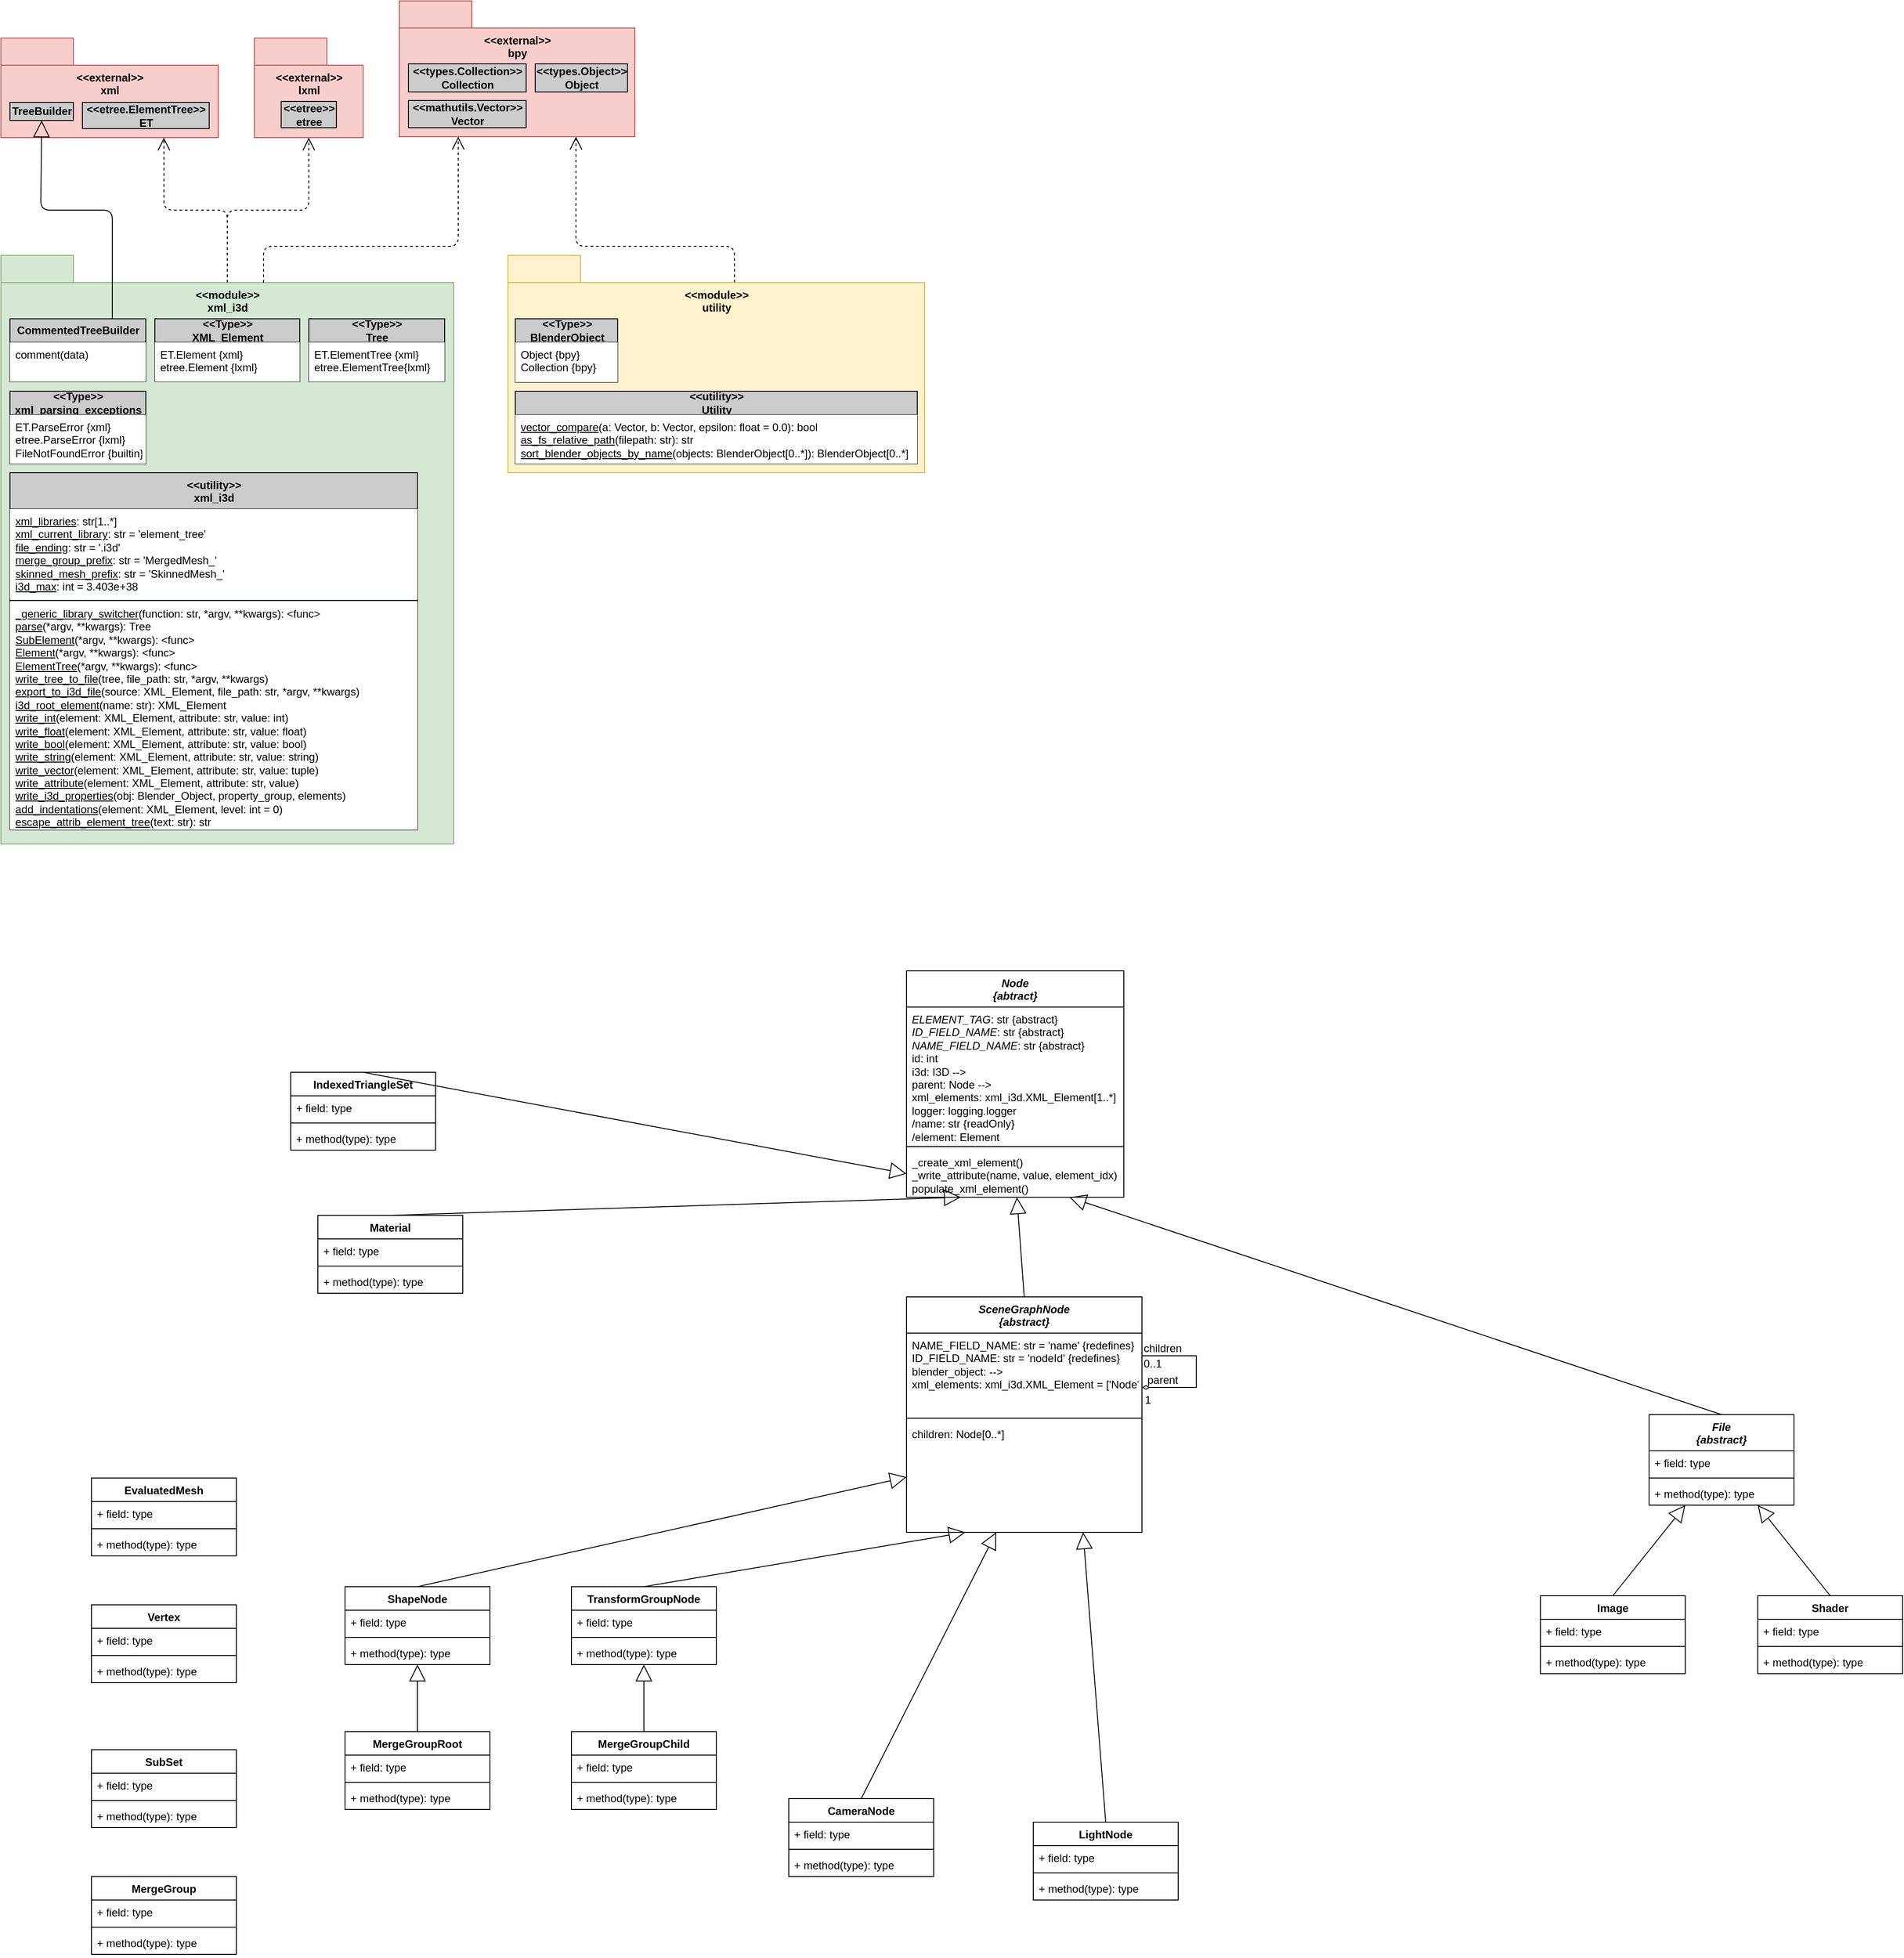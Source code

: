 <mxfile version="14.4.3" type="device"><diagram name="Page-1" id="b5b7bab2-c9e2-2cf4-8b2a-24fd1a2a6d21"><mxGraphModel dx="1278" dy="3286" grid="1" gridSize="10" guides="1" tooltips="1" connect="1" arrows="1" fold="1" page="1" pageScale="1" pageWidth="827" pageHeight="1169" background="#ffffff" math="0" shadow="0"><root><mxCell id="0"/><mxCell id="1" parent="0"/><mxCell id="AZtdK1qR7PsXoUakEuhp-1" value="Node&#10;{abtract}" style="swimlane;fontStyle=3;align=center;verticalAlign=top;childLayout=stackLayout;horizontal=1;startSize=40;horizontalStack=0;resizeParent=1;resizeParentMax=0;resizeLast=0;collapsible=1;marginBottom=0;" parent="1" vertex="1"><mxGeometry x="1040" y="-200" width="240" height="250" as="geometry"/></mxCell><mxCell id="AZtdK1qR7PsXoUakEuhp-2" value="&lt;i&gt;ELEMENT_TAG&lt;/i&gt;: str {abstract}&amp;nbsp;&lt;br&gt;&lt;i&gt;ID_FIELD_NAME&lt;/i&gt;: str {abstract}&lt;br&gt;&lt;i&gt;NAME_FIELD_NAME&lt;/i&gt;: str {abstract}&lt;br&gt;id: int&lt;br&gt;i3d: I3D --&amp;gt;&lt;br&gt;parent: Node --&amp;gt;&lt;br&gt;xml_elements: xml_i3d.XML_Element[1..*]&lt;br&gt;logger: logging.logger&lt;br&gt;/name: str {readOnly}&lt;br&gt;/element: Element" style="text;strokeColor=none;fillColor=none;align=left;verticalAlign=top;spacingLeft=4;spacingRight=4;overflow=hidden;rotatable=0;points=[[0,0.5],[1,0.5]];portConstraint=eastwest;fontStyle=0;html=1;" parent="AZtdK1qR7PsXoUakEuhp-1" vertex="1"><mxGeometry y="40" width="240" height="150" as="geometry"/></mxCell><mxCell id="AZtdK1qR7PsXoUakEuhp-3" value="" style="line;strokeWidth=1;fillColor=none;align=left;verticalAlign=middle;spacingTop=-1;spacingLeft=3;spacingRight=3;rotatable=0;labelPosition=right;points=[];portConstraint=eastwest;" parent="AZtdK1qR7PsXoUakEuhp-1" vertex="1"><mxGeometry y="190" width="240" height="8" as="geometry"/></mxCell><mxCell id="AZtdK1qR7PsXoUakEuhp-4" value="_create_xml_element()&lt;br&gt;_write_attribute(name, value, element_idx)&lt;br&gt;populate_xml_element()" style="text;strokeColor=none;fillColor=none;align=left;verticalAlign=top;spacingLeft=4;spacingRight=4;overflow=hidden;rotatable=0;points=[[0,0.5],[1,0.5]];portConstraint=eastwest;fontStyle=0;html=1;" parent="AZtdK1qR7PsXoUakEuhp-1" vertex="1"><mxGeometry y="198" width="240" height="52" as="geometry"/></mxCell><mxCell id="AZtdK1qR7PsXoUakEuhp-5" value="SceneGraphNode&#10;{abstract}" style="swimlane;fontStyle=3;align=center;verticalAlign=top;childLayout=stackLayout;horizontal=1;startSize=40;horizontalStack=0;resizeParent=1;resizeParentMax=0;resizeLast=0;collapsible=1;marginBottom=0;" parent="1" vertex="1"><mxGeometry x="1040" y="160" width="260" height="260" as="geometry"/></mxCell><mxCell id="AZtdK1qR7PsXoUakEuhp-6" value="NAME_FIELD_NAME: str = 'name' {redefines}&lt;br&gt;ID_FIELD_NAME: str = 'nodeId' {redefines}&lt;br&gt;blender_object: --&amp;gt;&lt;br&gt;xml_elements: xml_i3d.XML_Element = ['Node' = none]" style="text;strokeColor=none;fillColor=none;align=left;verticalAlign=top;spacingLeft=4;spacingRight=4;overflow=hidden;rotatable=0;points=[[0,0.5],[1,0.5]];portConstraint=eastwest;html=1;" parent="AZtdK1qR7PsXoUakEuhp-5" vertex="1"><mxGeometry y="40" width="260" height="90" as="geometry"/></mxCell><mxCell id="AZtdK1qR7PsXoUakEuhp-7" value="" style="line;strokeWidth=1;fillColor=none;align=left;verticalAlign=middle;spacingTop=-1;spacingLeft=3;spacingRight=3;rotatable=0;labelPosition=right;points=[];portConstraint=eastwest;" parent="AZtdK1qR7PsXoUakEuhp-5" vertex="1"><mxGeometry y="130" width="260" height="8" as="geometry"/></mxCell><mxCell id="AZtdK1qR7PsXoUakEuhp-8" value="children: Node[0..*]" style="text;strokeColor=none;fillColor=none;align=left;verticalAlign=top;spacingLeft=4;spacingRight=4;overflow=hidden;rotatable=0;points=[[0,0.5],[1,0.5]];portConstraint=eastwest;" parent="AZtdK1qR7PsXoUakEuhp-5" vertex="1"><mxGeometry y="138" width="260" height="122" as="geometry"/></mxCell><mxCell id="IZFEY0VcawkdVbA5wCVp-77" value="" style="endArrow=diamondThin;html=1;rounded=0;align=center;verticalAlign=top;endFill=0;labelBackgroundColor=none;exitX=1;exitY=0.25;exitDx=0;exitDy=0;entryX=1;entryY=0.667;entryDx=0;entryDy=0;entryPerimeter=0;" parent="AZtdK1qR7PsXoUakEuhp-5" source="AZtdK1qR7PsXoUakEuhp-5" target="AZtdK1qR7PsXoUakEuhp-6" edge="1"><mxGeometry relative="1" as="geometry"><mxPoint x="320" y="110" as="sourcePoint"/><mxPoint x="290" y="120" as="targetPoint"/><Array as="points"><mxPoint x="320" y="65"/><mxPoint x="320" y="100"/></Array></mxGeometry></mxCell><mxCell id="IZFEY0VcawkdVbA5wCVp-78" value="children" style="resizable=0;html=1;align=left;verticalAlign=bottom;labelBackgroundColor=none;" parent="IZFEY0VcawkdVbA5wCVp-77" connectable="0" vertex="1"><mxGeometry x="-1" relative="1" as="geometry"/></mxCell><mxCell id="IZFEY0VcawkdVbA5wCVp-79" value="0..1" style="resizable=0;html=1;align=left;verticalAlign=top;labelBackgroundColor=none;" parent="IZFEY0VcawkdVbA5wCVp-77" connectable="0" vertex="1"><mxGeometry x="-1" relative="1" as="geometry"><mxPoint y="-5" as="offset"/></mxGeometry></mxCell><mxCell id="IZFEY0VcawkdVbA5wCVp-80" value="parent" style="resizable=0;html=1;align=right;verticalAlign=bottom;labelBackgroundColor=none;" parent="IZFEY0VcawkdVbA5wCVp-77" connectable="0" vertex="1"><mxGeometry x="1" relative="1" as="geometry"><mxPoint x="40.24" as="offset"/></mxGeometry></mxCell><mxCell id="IZFEY0VcawkdVbA5wCVp-81" value="1" style="resizable=0;html=1;align=right;verticalAlign=top;labelBackgroundColor=none;" parent="IZFEY0VcawkdVbA5wCVp-77" connectable="0" vertex="1"><mxGeometry x="1" relative="1" as="geometry"><mxPoint x="10.24" as="offset"/></mxGeometry></mxCell><mxCell id="AZtdK1qR7PsXoUakEuhp-13" value="TransformGroupNode" style="swimlane;fontStyle=1;align=center;verticalAlign=top;childLayout=stackLayout;horizontal=1;startSize=26;horizontalStack=0;resizeParent=1;resizeParentMax=0;resizeLast=0;collapsible=1;marginBottom=0;" parent="1" vertex="1"><mxGeometry x="670" y="480" width="160" height="86" as="geometry"/></mxCell><mxCell id="AZtdK1qR7PsXoUakEuhp-14" value="+ field: type" style="text;strokeColor=none;fillColor=none;align=left;verticalAlign=top;spacingLeft=4;spacingRight=4;overflow=hidden;rotatable=0;points=[[0,0.5],[1,0.5]];portConstraint=eastwest;" parent="AZtdK1qR7PsXoUakEuhp-13" vertex="1"><mxGeometry y="26" width="160" height="26" as="geometry"/></mxCell><mxCell id="AZtdK1qR7PsXoUakEuhp-15" value="" style="line;strokeWidth=1;fillColor=none;align=left;verticalAlign=middle;spacingTop=-1;spacingLeft=3;spacingRight=3;rotatable=0;labelPosition=right;points=[];portConstraint=eastwest;" parent="AZtdK1qR7PsXoUakEuhp-13" vertex="1"><mxGeometry y="52" width="160" height="8" as="geometry"/></mxCell><mxCell id="AZtdK1qR7PsXoUakEuhp-16" value="+ method(type): type" style="text;strokeColor=none;fillColor=none;align=left;verticalAlign=top;spacingLeft=4;spacingRight=4;overflow=hidden;rotatable=0;points=[[0,0.5],[1,0.5]];portConstraint=eastwest;" parent="AZtdK1qR7PsXoUakEuhp-13" vertex="1"><mxGeometry y="60" width="160" height="26" as="geometry"/></mxCell><mxCell id="AZtdK1qR7PsXoUakEuhp-17" value="LightNode" style="swimlane;fontStyle=1;align=center;verticalAlign=top;childLayout=stackLayout;horizontal=1;startSize=26;horizontalStack=0;resizeParent=1;resizeParentMax=0;resizeLast=0;collapsible=1;marginBottom=0;" parent="1" vertex="1"><mxGeometry x="1180" y="740" width="160" height="86" as="geometry"/></mxCell><mxCell id="AZtdK1qR7PsXoUakEuhp-18" value="+ field: type" style="text;strokeColor=none;fillColor=none;align=left;verticalAlign=top;spacingLeft=4;spacingRight=4;overflow=hidden;rotatable=0;points=[[0,0.5],[1,0.5]];portConstraint=eastwest;" parent="AZtdK1qR7PsXoUakEuhp-17" vertex="1"><mxGeometry y="26" width="160" height="26" as="geometry"/></mxCell><mxCell id="AZtdK1qR7PsXoUakEuhp-19" value="" style="line;strokeWidth=1;fillColor=none;align=left;verticalAlign=middle;spacingTop=-1;spacingLeft=3;spacingRight=3;rotatable=0;labelPosition=right;points=[];portConstraint=eastwest;" parent="AZtdK1qR7PsXoUakEuhp-17" vertex="1"><mxGeometry y="52" width="160" height="8" as="geometry"/></mxCell><mxCell id="AZtdK1qR7PsXoUakEuhp-20" value="+ method(type): type" style="text;strokeColor=none;fillColor=none;align=left;verticalAlign=top;spacingLeft=4;spacingRight=4;overflow=hidden;rotatable=0;points=[[0,0.5],[1,0.5]];portConstraint=eastwest;" parent="AZtdK1qR7PsXoUakEuhp-17" vertex="1"><mxGeometry y="60" width="160" height="26" as="geometry"/></mxCell><mxCell id="AZtdK1qR7PsXoUakEuhp-21" value="CameraNode" style="swimlane;fontStyle=1;align=center;verticalAlign=top;childLayout=stackLayout;horizontal=1;startSize=26;horizontalStack=0;resizeParent=1;resizeParentMax=0;resizeLast=0;collapsible=1;marginBottom=0;" parent="1" vertex="1"><mxGeometry x="910" y="714" width="160" height="86" as="geometry"/></mxCell><mxCell id="AZtdK1qR7PsXoUakEuhp-22" value="+ field: type" style="text;strokeColor=none;fillColor=none;align=left;verticalAlign=top;spacingLeft=4;spacingRight=4;overflow=hidden;rotatable=0;points=[[0,0.5],[1,0.5]];portConstraint=eastwest;" parent="AZtdK1qR7PsXoUakEuhp-21" vertex="1"><mxGeometry y="26" width="160" height="26" as="geometry"/></mxCell><mxCell id="AZtdK1qR7PsXoUakEuhp-23" value="" style="line;strokeWidth=1;fillColor=none;align=left;verticalAlign=middle;spacingTop=-1;spacingLeft=3;spacingRight=3;rotatable=0;labelPosition=right;points=[];portConstraint=eastwest;" parent="AZtdK1qR7PsXoUakEuhp-21" vertex="1"><mxGeometry y="52" width="160" height="8" as="geometry"/></mxCell><mxCell id="AZtdK1qR7PsXoUakEuhp-24" value="+ method(type): type" style="text;strokeColor=none;fillColor=none;align=left;verticalAlign=top;spacingLeft=4;spacingRight=4;overflow=hidden;rotatable=0;points=[[0,0.5],[1,0.5]];portConstraint=eastwest;" parent="AZtdK1qR7PsXoUakEuhp-21" vertex="1"><mxGeometry y="60" width="160" height="26" as="geometry"/></mxCell><mxCell id="IZFEY0VcawkdVbA5wCVp-3" value="" style="endArrow=block;endSize=16;endFill=0;html=1;exitX=0.5;exitY=0;exitDx=0;exitDy=0;" parent="1" source="AZtdK1qR7PsXoUakEuhp-5" target="AZtdK1qR7PsXoUakEuhp-4" edge="1"><mxGeometry width="160" relative="1" as="geometry"><mxPoint x="1119.5" y="269.01" as="sourcePoint"/><mxPoint x="1160" y="180" as="targetPoint"/></mxGeometry></mxCell><mxCell id="IZFEY0VcawkdVbA5wCVp-4" value="" style="endArrow=block;endSize=16;endFill=0;html=1;exitX=0.5;exitY=0;exitDx=0;exitDy=0;" parent="1" source="AZtdK1qR7PsXoUakEuhp-21" target="AZtdK1qR7PsXoUakEuhp-8" edge="1"><mxGeometry width="160" relative="1" as="geometry"><mxPoint x="1250" y="330" as="sourcePoint"/><mxPoint x="1250" y="230" as="targetPoint"/></mxGeometry></mxCell><mxCell id="IZFEY0VcawkdVbA5wCVp-7" value="" style="endArrow=block;endSize=16;endFill=0;html=1;exitX=0.5;exitY=0;exitDx=0;exitDy=0;entryX=0.25;entryY=1;entryDx=0;entryDy=0;" parent="1" source="AZtdK1qR7PsXoUakEuhp-13" target="AZtdK1qR7PsXoUakEuhp-5" edge="1"><mxGeometry width="160" relative="1" as="geometry"><mxPoint x="990" y="402" as="sourcePoint"/><mxPoint x="990" y="340" as="targetPoint"/></mxGeometry></mxCell><mxCell id="IZFEY0VcawkdVbA5wCVp-8" value="" style="endArrow=block;endSize=16;endFill=0;html=1;exitX=0.5;exitY=0;exitDx=0;exitDy=0;entryX=0.75;entryY=1;entryDx=0;entryDy=0;" parent="1" source="AZtdK1qR7PsXoUakEuhp-17" target="AZtdK1qR7PsXoUakEuhp-5" edge="1"><mxGeometry width="160" relative="1" as="geometry"><mxPoint x="1210" y="352" as="sourcePoint"/><mxPoint x="1370" y="290" as="targetPoint"/></mxGeometry></mxCell><mxCell id="IZFEY0VcawkdVbA5wCVp-9" value="File&#10;{abstract}" style="swimlane;fontStyle=3;align=center;verticalAlign=top;childLayout=stackLayout;horizontal=1;startSize=40;horizontalStack=0;resizeParent=1;resizeParentMax=0;resizeLast=0;collapsible=1;marginBottom=0;" parent="1" vertex="1"><mxGeometry x="1860" y="290" width="160" height="100" as="geometry"/></mxCell><mxCell id="IZFEY0VcawkdVbA5wCVp-10" value="+ field: type" style="text;strokeColor=none;fillColor=none;align=left;verticalAlign=top;spacingLeft=4;spacingRight=4;overflow=hidden;rotatable=0;points=[[0,0.5],[1,0.5]];portConstraint=eastwest;" parent="IZFEY0VcawkdVbA5wCVp-9" vertex="1"><mxGeometry y="40" width="160" height="26" as="geometry"/></mxCell><mxCell id="IZFEY0VcawkdVbA5wCVp-11" value="" style="line;strokeWidth=1;fillColor=none;align=left;verticalAlign=middle;spacingTop=-1;spacingLeft=3;spacingRight=3;rotatable=0;labelPosition=right;points=[];portConstraint=eastwest;" parent="IZFEY0VcawkdVbA5wCVp-9" vertex="1"><mxGeometry y="66" width="160" height="8" as="geometry"/></mxCell><mxCell id="IZFEY0VcawkdVbA5wCVp-12" value="+ method(type): type" style="text;strokeColor=none;fillColor=none;align=left;verticalAlign=top;spacingLeft=4;spacingRight=4;overflow=hidden;rotatable=0;points=[[0,0.5],[1,0.5]];portConstraint=eastwest;" parent="IZFEY0VcawkdVbA5wCVp-9" vertex="1"><mxGeometry y="74" width="160" height="26" as="geometry"/></mxCell><mxCell id="IZFEY0VcawkdVbA5wCVp-13" value="" style="endArrow=block;endSize=16;endFill=0;html=1;exitX=0.5;exitY=0;exitDx=0;exitDy=0;entryX=0.75;entryY=1;entryDx=0;entryDy=0;" parent="1" source="IZFEY0VcawkdVbA5wCVp-9" target="AZtdK1qR7PsXoUakEuhp-1" edge="1"><mxGeometry width="160" relative="1" as="geometry"><mxPoint x="1431" y="242" as="sourcePoint"/><mxPoint x="1270" y="140" as="targetPoint"/></mxGeometry></mxCell><mxCell id="IZFEY0VcawkdVbA5wCVp-14" value="Image" style="swimlane;fontStyle=1;align=center;verticalAlign=top;childLayout=stackLayout;horizontal=1;startSize=26;horizontalStack=0;resizeParent=1;resizeParentMax=0;resizeLast=0;collapsible=1;marginBottom=0;" parent="1" vertex="1"><mxGeometry x="1740" y="490" width="160" height="86" as="geometry"/></mxCell><mxCell id="IZFEY0VcawkdVbA5wCVp-15" value="+ field: type" style="text;strokeColor=none;fillColor=none;align=left;verticalAlign=top;spacingLeft=4;spacingRight=4;overflow=hidden;rotatable=0;points=[[0,0.5],[1,0.5]];portConstraint=eastwest;" parent="IZFEY0VcawkdVbA5wCVp-14" vertex="1"><mxGeometry y="26" width="160" height="26" as="geometry"/></mxCell><mxCell id="IZFEY0VcawkdVbA5wCVp-16" value="" style="line;strokeWidth=1;fillColor=none;align=left;verticalAlign=middle;spacingTop=-1;spacingLeft=3;spacingRight=3;rotatable=0;labelPosition=right;points=[];portConstraint=eastwest;" parent="IZFEY0VcawkdVbA5wCVp-14" vertex="1"><mxGeometry y="52" width="160" height="8" as="geometry"/></mxCell><mxCell id="IZFEY0VcawkdVbA5wCVp-17" value="+ method(type): type" style="text;strokeColor=none;fillColor=none;align=left;verticalAlign=top;spacingLeft=4;spacingRight=4;overflow=hidden;rotatable=0;points=[[0,0.5],[1,0.5]];portConstraint=eastwest;" parent="IZFEY0VcawkdVbA5wCVp-14" vertex="1"><mxGeometry y="60" width="160" height="26" as="geometry"/></mxCell><mxCell id="IZFEY0VcawkdVbA5wCVp-18" value="Shader" style="swimlane;fontStyle=1;align=center;verticalAlign=top;childLayout=stackLayout;horizontal=1;startSize=26;horizontalStack=0;resizeParent=1;resizeParentMax=0;resizeLast=0;collapsible=1;marginBottom=0;" parent="1" vertex="1"><mxGeometry x="1980" y="490" width="160" height="86" as="geometry"/></mxCell><mxCell id="IZFEY0VcawkdVbA5wCVp-19" value="+ field: type" style="text;strokeColor=none;fillColor=none;align=left;verticalAlign=top;spacingLeft=4;spacingRight=4;overflow=hidden;rotatable=0;points=[[0,0.5],[1,0.5]];portConstraint=eastwest;" parent="IZFEY0VcawkdVbA5wCVp-18" vertex="1"><mxGeometry y="26" width="160" height="26" as="geometry"/></mxCell><mxCell id="IZFEY0VcawkdVbA5wCVp-20" value="" style="line;strokeWidth=1;fillColor=none;align=left;verticalAlign=middle;spacingTop=-1;spacingLeft=3;spacingRight=3;rotatable=0;labelPosition=right;points=[];portConstraint=eastwest;" parent="IZFEY0VcawkdVbA5wCVp-18" vertex="1"><mxGeometry y="52" width="160" height="8" as="geometry"/></mxCell><mxCell id="IZFEY0VcawkdVbA5wCVp-21" value="+ method(type): type" style="text;strokeColor=none;fillColor=none;align=left;verticalAlign=top;spacingLeft=4;spacingRight=4;overflow=hidden;rotatable=0;points=[[0,0.5],[1,0.5]];portConstraint=eastwest;" parent="IZFEY0VcawkdVbA5wCVp-18" vertex="1"><mxGeometry y="60" width="160" height="26" as="geometry"/></mxCell><mxCell id="IZFEY0VcawkdVbA5wCVp-22" value="" style="endArrow=block;endSize=16;endFill=0;html=1;exitX=0.5;exitY=0;exitDx=0;exitDy=0;entryX=0.75;entryY=1;entryDx=0;entryDy=0;" parent="1" source="IZFEY0VcawkdVbA5wCVp-18" target="IZFEY0VcawkdVbA5wCVp-9" edge="1"><mxGeometry width="160" relative="1" as="geometry"><mxPoint x="2320" y="220" as="sourcePoint"/><mxPoint x="1800" y="120" as="targetPoint"/></mxGeometry></mxCell><mxCell id="IZFEY0VcawkdVbA5wCVp-23" value="" style="endArrow=block;endSize=16;endFill=0;html=1;entryX=0.25;entryY=1;entryDx=0;entryDy=0;exitX=0.5;exitY=0;exitDx=0;exitDy=0;" parent="1" source="IZFEY0VcawkdVbA5wCVp-14" target="IZFEY0VcawkdVbA5wCVp-9" edge="1"><mxGeometry width="160" relative="1" as="geometry"><mxPoint x="1910" y="430" as="sourcePoint"/><mxPoint x="1990" y="400" as="targetPoint"/></mxGeometry></mxCell><mxCell id="IZFEY0VcawkdVbA5wCVp-28" value="Material" style="swimlane;fontStyle=1;align=center;verticalAlign=top;childLayout=stackLayout;horizontal=1;startSize=26;horizontalStack=0;resizeParent=1;resizeParentMax=0;resizeLast=0;collapsible=1;marginBottom=0;" parent="1" vertex="1"><mxGeometry x="390" y="70" width="160" height="86" as="geometry"/></mxCell><mxCell id="IZFEY0VcawkdVbA5wCVp-29" value="+ field: type" style="text;strokeColor=none;fillColor=none;align=left;verticalAlign=top;spacingLeft=4;spacingRight=4;overflow=hidden;rotatable=0;points=[[0,0.5],[1,0.5]];portConstraint=eastwest;" parent="IZFEY0VcawkdVbA5wCVp-28" vertex="1"><mxGeometry y="26" width="160" height="26" as="geometry"/></mxCell><mxCell id="IZFEY0VcawkdVbA5wCVp-30" value="" style="line;strokeWidth=1;fillColor=none;align=left;verticalAlign=middle;spacingTop=-1;spacingLeft=3;spacingRight=3;rotatable=0;labelPosition=right;points=[];portConstraint=eastwest;" parent="IZFEY0VcawkdVbA5wCVp-28" vertex="1"><mxGeometry y="52" width="160" height="8" as="geometry"/></mxCell><mxCell id="IZFEY0VcawkdVbA5wCVp-31" value="+ method(type): type" style="text;strokeColor=none;fillColor=none;align=left;verticalAlign=top;spacingLeft=4;spacingRight=4;overflow=hidden;rotatable=0;points=[[0,0.5],[1,0.5]];portConstraint=eastwest;" parent="IZFEY0VcawkdVbA5wCVp-28" vertex="1"><mxGeometry y="60" width="160" height="26" as="geometry"/></mxCell><mxCell id="IZFEY0VcawkdVbA5wCVp-32" value="" style="endArrow=block;endSize=16;endFill=0;html=1;exitX=0.5;exitY=0;exitDx=0;exitDy=0;entryX=0.25;entryY=1;entryDx=0;entryDy=0;" parent="1" source="IZFEY0VcawkdVbA5wCVp-28" target="AZtdK1qR7PsXoUakEuhp-1" edge="1"><mxGeometry width="160" relative="1" as="geometry"><mxPoint x="1010" y="190" as="sourcePoint"/><mxPoint x="490" y="90" as="targetPoint"/></mxGeometry></mxCell><mxCell id="IZFEY0VcawkdVbA5wCVp-33" value="MergeGroupChild" style="swimlane;fontStyle=1;align=center;verticalAlign=top;childLayout=stackLayout;horizontal=1;startSize=26;horizontalStack=0;resizeParent=1;resizeParentMax=0;resizeLast=0;collapsible=1;marginBottom=0;" parent="1" vertex="1"><mxGeometry x="670" y="640" width="160" height="86" as="geometry"/></mxCell><mxCell id="IZFEY0VcawkdVbA5wCVp-34" value="+ field: type" style="text;strokeColor=none;fillColor=none;align=left;verticalAlign=top;spacingLeft=4;spacingRight=4;overflow=hidden;rotatable=0;points=[[0,0.5],[1,0.5]];portConstraint=eastwest;" parent="IZFEY0VcawkdVbA5wCVp-33" vertex="1"><mxGeometry y="26" width="160" height="26" as="geometry"/></mxCell><mxCell id="IZFEY0VcawkdVbA5wCVp-35" value="" style="line;strokeWidth=1;fillColor=none;align=left;verticalAlign=middle;spacingTop=-1;spacingLeft=3;spacingRight=3;rotatable=0;labelPosition=right;points=[];portConstraint=eastwest;" parent="IZFEY0VcawkdVbA5wCVp-33" vertex="1"><mxGeometry y="52" width="160" height="8" as="geometry"/></mxCell><mxCell id="IZFEY0VcawkdVbA5wCVp-36" value="+ method(type): type" style="text;strokeColor=none;fillColor=none;align=left;verticalAlign=top;spacingLeft=4;spacingRight=4;overflow=hidden;rotatable=0;points=[[0,0.5],[1,0.5]];portConstraint=eastwest;" parent="IZFEY0VcawkdVbA5wCVp-33" vertex="1"><mxGeometry y="60" width="160" height="26" as="geometry"/></mxCell><mxCell id="IZFEY0VcawkdVbA5wCVp-37" value="" style="endArrow=block;endSize=16;endFill=0;html=1;exitX=0.5;exitY=0;exitDx=0;exitDy=0;entryX=0.5;entryY=1;entryDx=0;entryDy=0;" parent="1" source="IZFEY0VcawkdVbA5wCVp-33" target="AZtdK1qR7PsXoUakEuhp-13" edge="1"><mxGeometry width="160" relative="1" as="geometry"><mxPoint x="960.0" y="490" as="sourcePoint"/><mxPoint x="960.0" y="388.0" as="targetPoint"/></mxGeometry></mxCell><mxCell id="IZFEY0VcawkdVbA5wCVp-38" value="SubSet" style="swimlane;fontStyle=1;align=center;verticalAlign=top;childLayout=stackLayout;horizontal=1;startSize=26;horizontalStack=0;resizeParent=1;resizeParentMax=0;resizeLast=0;collapsible=1;marginBottom=0;" parent="1" vertex="1"><mxGeometry x="140" y="660" width="160" height="86" as="geometry"/></mxCell><mxCell id="IZFEY0VcawkdVbA5wCVp-39" value="+ field: type" style="text;strokeColor=none;fillColor=none;align=left;verticalAlign=top;spacingLeft=4;spacingRight=4;overflow=hidden;rotatable=0;points=[[0,0.5],[1,0.5]];portConstraint=eastwest;" parent="IZFEY0VcawkdVbA5wCVp-38" vertex="1"><mxGeometry y="26" width="160" height="26" as="geometry"/></mxCell><mxCell id="IZFEY0VcawkdVbA5wCVp-40" value="" style="line;strokeWidth=1;fillColor=none;align=left;verticalAlign=middle;spacingTop=-1;spacingLeft=3;spacingRight=3;rotatable=0;labelPosition=right;points=[];portConstraint=eastwest;" parent="IZFEY0VcawkdVbA5wCVp-38" vertex="1"><mxGeometry y="52" width="160" height="8" as="geometry"/></mxCell><mxCell id="IZFEY0VcawkdVbA5wCVp-41" value="+ method(type): type" style="text;strokeColor=none;fillColor=none;align=left;verticalAlign=top;spacingLeft=4;spacingRight=4;overflow=hidden;rotatable=0;points=[[0,0.5],[1,0.5]];portConstraint=eastwest;" parent="IZFEY0VcawkdVbA5wCVp-38" vertex="1"><mxGeometry y="60" width="160" height="26" as="geometry"/></mxCell><mxCell id="IZFEY0VcawkdVbA5wCVp-42" value="Vertex" style="swimlane;fontStyle=1;align=center;verticalAlign=top;childLayout=stackLayout;horizontal=1;startSize=26;horizontalStack=0;resizeParent=1;resizeParentMax=0;resizeLast=0;collapsible=1;marginBottom=0;" parent="1" vertex="1"><mxGeometry x="140" y="500" width="160" height="86" as="geometry"/></mxCell><mxCell id="IZFEY0VcawkdVbA5wCVp-43" value="+ field: type" style="text;strokeColor=none;fillColor=none;align=left;verticalAlign=top;spacingLeft=4;spacingRight=4;overflow=hidden;rotatable=0;points=[[0,0.5],[1,0.5]];portConstraint=eastwest;" parent="IZFEY0VcawkdVbA5wCVp-42" vertex="1"><mxGeometry y="26" width="160" height="26" as="geometry"/></mxCell><mxCell id="IZFEY0VcawkdVbA5wCVp-44" value="" style="line;strokeWidth=1;fillColor=none;align=left;verticalAlign=middle;spacingTop=-1;spacingLeft=3;spacingRight=3;rotatable=0;labelPosition=right;points=[];portConstraint=eastwest;" parent="IZFEY0VcawkdVbA5wCVp-42" vertex="1"><mxGeometry y="52" width="160" height="8" as="geometry"/></mxCell><mxCell id="IZFEY0VcawkdVbA5wCVp-45" value="+ method(type): type" style="text;strokeColor=none;fillColor=none;align=left;verticalAlign=top;spacingLeft=4;spacingRight=4;overflow=hidden;rotatable=0;points=[[0,0.5],[1,0.5]];portConstraint=eastwest;" parent="IZFEY0VcawkdVbA5wCVp-42" vertex="1"><mxGeometry y="60" width="160" height="26" as="geometry"/></mxCell><mxCell id="IZFEY0VcawkdVbA5wCVp-46" value="EvaluatedMesh" style="swimlane;fontStyle=1;align=center;verticalAlign=top;childLayout=stackLayout;horizontal=1;startSize=26;horizontalStack=0;resizeParent=1;resizeParentMax=0;resizeLast=0;collapsible=1;marginBottom=0;" parent="1" vertex="1"><mxGeometry x="140" y="360" width="160" height="86" as="geometry"/></mxCell><mxCell id="IZFEY0VcawkdVbA5wCVp-47" value="+ field: type" style="text;strokeColor=none;fillColor=none;align=left;verticalAlign=top;spacingLeft=4;spacingRight=4;overflow=hidden;rotatable=0;points=[[0,0.5],[1,0.5]];portConstraint=eastwest;" parent="IZFEY0VcawkdVbA5wCVp-46" vertex="1"><mxGeometry y="26" width="160" height="26" as="geometry"/></mxCell><mxCell id="IZFEY0VcawkdVbA5wCVp-48" value="" style="line;strokeWidth=1;fillColor=none;align=left;verticalAlign=middle;spacingTop=-1;spacingLeft=3;spacingRight=3;rotatable=0;labelPosition=right;points=[];portConstraint=eastwest;" parent="IZFEY0VcawkdVbA5wCVp-46" vertex="1"><mxGeometry y="52" width="160" height="8" as="geometry"/></mxCell><mxCell id="IZFEY0VcawkdVbA5wCVp-49" value="+ method(type): type" style="text;strokeColor=none;fillColor=none;align=left;verticalAlign=top;spacingLeft=4;spacingRight=4;overflow=hidden;rotatable=0;points=[[0,0.5],[1,0.5]];portConstraint=eastwest;" parent="IZFEY0VcawkdVbA5wCVp-46" vertex="1"><mxGeometry y="60" width="160" height="26" as="geometry"/></mxCell><mxCell id="IZFEY0VcawkdVbA5wCVp-50" value="IndexedTriangleSet" style="swimlane;fontStyle=1;align=center;verticalAlign=top;childLayout=stackLayout;horizontal=1;startSize=26;horizontalStack=0;resizeParent=1;resizeParentMax=0;resizeLast=0;collapsible=1;marginBottom=0;" parent="1" vertex="1"><mxGeometry x="360" y="-88" width="160" height="86" as="geometry"/></mxCell><mxCell id="IZFEY0VcawkdVbA5wCVp-51" value="+ field: type" style="text;strokeColor=none;fillColor=none;align=left;verticalAlign=top;spacingLeft=4;spacingRight=4;overflow=hidden;rotatable=0;points=[[0,0.5],[1,0.5]];portConstraint=eastwest;" parent="IZFEY0VcawkdVbA5wCVp-50" vertex="1"><mxGeometry y="26" width="160" height="26" as="geometry"/></mxCell><mxCell id="IZFEY0VcawkdVbA5wCVp-52" value="" style="line;strokeWidth=1;fillColor=none;align=left;verticalAlign=middle;spacingTop=-1;spacingLeft=3;spacingRight=3;rotatable=0;labelPosition=right;points=[];portConstraint=eastwest;" parent="IZFEY0VcawkdVbA5wCVp-50" vertex="1"><mxGeometry y="52" width="160" height="8" as="geometry"/></mxCell><mxCell id="IZFEY0VcawkdVbA5wCVp-53" value="+ method(type): type" style="text;strokeColor=none;fillColor=none;align=left;verticalAlign=top;spacingLeft=4;spacingRight=4;overflow=hidden;rotatable=0;points=[[0,0.5],[1,0.5]];portConstraint=eastwest;" parent="IZFEY0VcawkdVbA5wCVp-50" vertex="1"><mxGeometry y="60" width="160" height="26" as="geometry"/></mxCell><mxCell id="IZFEY0VcawkdVbA5wCVp-55" value="" style="endArrow=block;endSize=16;endFill=0;html=1;exitX=0.5;exitY=0;exitDx=0;exitDy=0;entryX=0;entryY=0.5;entryDx=0;entryDy=0;" parent="1" source="IZFEY0VcawkdVbA5wCVp-50" target="AZtdK1qR7PsXoUakEuhp-4" edge="1"><mxGeometry width="160" relative="1" as="geometry"><mxPoint x="590" y="210" as="sourcePoint"/><mxPoint x="1010" y="110" as="targetPoint"/></mxGeometry></mxCell><mxCell id="IZFEY0VcawkdVbA5wCVp-56" value="ShapeNode" style="swimlane;fontStyle=1;align=center;verticalAlign=top;childLayout=stackLayout;horizontal=1;startSize=26;horizontalStack=0;resizeParent=1;resizeParentMax=0;resizeLast=0;collapsible=1;marginBottom=0;" parent="1" vertex="1"><mxGeometry x="420" y="480" width="160" height="86" as="geometry"/></mxCell><mxCell id="IZFEY0VcawkdVbA5wCVp-57" value="+ field: type" style="text;strokeColor=none;fillColor=none;align=left;verticalAlign=top;spacingLeft=4;spacingRight=4;overflow=hidden;rotatable=0;points=[[0,0.5],[1,0.5]];portConstraint=eastwest;" parent="IZFEY0VcawkdVbA5wCVp-56" vertex="1"><mxGeometry y="26" width="160" height="26" as="geometry"/></mxCell><mxCell id="IZFEY0VcawkdVbA5wCVp-58" value="" style="line;strokeWidth=1;fillColor=none;align=left;verticalAlign=middle;spacingTop=-1;spacingLeft=3;spacingRight=3;rotatable=0;labelPosition=right;points=[];portConstraint=eastwest;" parent="IZFEY0VcawkdVbA5wCVp-56" vertex="1"><mxGeometry y="52" width="160" height="8" as="geometry"/></mxCell><mxCell id="IZFEY0VcawkdVbA5wCVp-59" value="+ method(type): type" style="text;strokeColor=none;fillColor=none;align=left;verticalAlign=top;spacingLeft=4;spacingRight=4;overflow=hidden;rotatable=0;points=[[0,0.5],[1,0.5]];portConstraint=eastwest;" parent="IZFEY0VcawkdVbA5wCVp-56" vertex="1"><mxGeometry y="60" width="160" height="26" as="geometry"/></mxCell><mxCell id="IZFEY0VcawkdVbA5wCVp-60" value="" style="endArrow=block;endSize=16;endFill=0;html=1;exitX=0.5;exitY=0;exitDx=0;exitDy=0;entryX=0;entryY=0.5;entryDx=0;entryDy=0;" parent="1" source="IZFEY0VcawkdVbA5wCVp-56" target="AZtdK1qR7PsXoUakEuhp-8" edge="1"><mxGeometry width="160" relative="1" as="geometry"><mxPoint x="827.0" y="468" as="sourcePoint"/><mxPoint x="987.0" y="366" as="targetPoint"/></mxGeometry></mxCell><mxCell id="IZFEY0VcawkdVbA5wCVp-61" value="MergeGroupRoot" style="swimlane;fontStyle=1;align=center;verticalAlign=top;childLayout=stackLayout;horizontal=1;startSize=26;horizontalStack=0;resizeParent=1;resizeParentMax=0;resizeLast=0;collapsible=1;marginBottom=0;" parent="1" vertex="1"><mxGeometry x="420" y="640" width="160" height="86" as="geometry"/></mxCell><mxCell id="IZFEY0VcawkdVbA5wCVp-62" value="+ field: type" style="text;strokeColor=none;fillColor=none;align=left;verticalAlign=top;spacingLeft=4;spacingRight=4;overflow=hidden;rotatable=0;points=[[0,0.5],[1,0.5]];portConstraint=eastwest;" parent="IZFEY0VcawkdVbA5wCVp-61" vertex="1"><mxGeometry y="26" width="160" height="26" as="geometry"/></mxCell><mxCell id="IZFEY0VcawkdVbA5wCVp-63" value="" style="line;strokeWidth=1;fillColor=none;align=left;verticalAlign=middle;spacingTop=-1;spacingLeft=3;spacingRight=3;rotatable=0;labelPosition=right;points=[];portConstraint=eastwest;" parent="IZFEY0VcawkdVbA5wCVp-61" vertex="1"><mxGeometry y="52" width="160" height="8" as="geometry"/></mxCell><mxCell id="IZFEY0VcawkdVbA5wCVp-64" value="+ method(type): type" style="text;strokeColor=none;fillColor=none;align=left;verticalAlign=top;spacingLeft=4;spacingRight=4;overflow=hidden;rotatable=0;points=[[0,0.5],[1,0.5]];portConstraint=eastwest;" parent="IZFEY0VcawkdVbA5wCVp-61" vertex="1"><mxGeometry y="60" width="160" height="26" as="geometry"/></mxCell><mxCell id="IZFEY0VcawkdVbA5wCVp-65" value="" style="endArrow=block;endSize=16;endFill=0;html=1;exitX=0.5;exitY=0;exitDx=0;exitDy=0;entryX=0.5;entryY=1;entryDx=0;entryDy=0;" parent="1" source="IZFEY0VcawkdVbA5wCVp-61" target="IZFEY0VcawkdVbA5wCVp-56" edge="1"><mxGeometry width="160" relative="1" as="geometry"><mxPoint x="930.0" y="650" as="sourcePoint"/><mxPoint x="930.0" y="576" as="targetPoint"/></mxGeometry></mxCell><mxCell id="IZFEY0VcawkdVbA5wCVp-66" value="MergeGroup" style="swimlane;fontStyle=1;align=center;verticalAlign=top;childLayout=stackLayout;horizontal=1;startSize=26;horizontalStack=0;resizeParent=1;resizeParentMax=0;resizeLast=0;collapsible=1;marginBottom=0;" parent="1" vertex="1"><mxGeometry x="140" y="800" width="160" height="86" as="geometry"/></mxCell><mxCell id="IZFEY0VcawkdVbA5wCVp-67" value="+ field: type" style="text;strokeColor=none;fillColor=none;align=left;verticalAlign=top;spacingLeft=4;spacingRight=4;overflow=hidden;rotatable=0;points=[[0,0.5],[1,0.5]];portConstraint=eastwest;" parent="IZFEY0VcawkdVbA5wCVp-66" vertex="1"><mxGeometry y="26" width="160" height="26" as="geometry"/></mxCell><mxCell id="IZFEY0VcawkdVbA5wCVp-68" value="" style="line;strokeWidth=1;fillColor=none;align=left;verticalAlign=middle;spacingTop=-1;spacingLeft=3;spacingRight=3;rotatable=0;labelPosition=right;points=[];portConstraint=eastwest;" parent="IZFEY0VcawkdVbA5wCVp-66" vertex="1"><mxGeometry y="52" width="160" height="8" as="geometry"/></mxCell><mxCell id="IZFEY0VcawkdVbA5wCVp-69" value="+ method(type): type" style="text;strokeColor=none;fillColor=none;align=left;verticalAlign=top;spacingLeft=4;spacingRight=4;overflow=hidden;rotatable=0;points=[[0,0.5],[1,0.5]];portConstraint=eastwest;" parent="IZFEY0VcawkdVbA5wCVp-66" vertex="1"><mxGeometry y="60" width="160" height="26" as="geometry"/></mxCell><mxCell id="IZFEY0VcawkdVbA5wCVp-119" value="" style="group" parent="1" vertex="1" connectable="0"><mxGeometry x="320" y="-1240" width="130" height="130" as="geometry"/></mxCell><mxCell id="IZFEY0VcawkdVbA5wCVp-196" value="" style="group" parent="IZFEY0VcawkdVbA5wCVp-119" vertex="1" connectable="0"><mxGeometry y="10" width="120" height="110" as="geometry"/></mxCell><mxCell id="IZFEY0VcawkdVbA5wCVp-99" value="&amp;lt;&amp;lt;external&amp;gt;&amp;gt;&lt;br&gt;lxml" style="shape=folder;fontStyle=1;tabWidth=80;tabHeight=30;tabPosition=left;html=1;boundedLbl=1;verticalAlign=top;fillColor=#f8cecc;strokeColor=#b85450;" parent="IZFEY0VcawkdVbA5wCVp-196" vertex="1"><mxGeometry width="120" height="110" as="geometry"/></mxCell><mxCell id="IZFEY0VcawkdVbA5wCVp-190" value="&lt;b&gt;&amp;lt;&amp;lt;etree&amp;gt;&amp;gt;&lt;br&gt;etree&lt;br&gt;&lt;/b&gt;" style="fontStyle=0;shadow=0;sketch=0;strokeWidth=1;fillColor=#CCCCCC;gradientColor=none;fontSize=12;html=1;" parent="IZFEY0VcawkdVbA5wCVp-196" vertex="1"><mxGeometry x="29.538" y="70" width="60.923" height="29" as="geometry"/></mxCell><mxCell id="IZFEY0VcawkdVbA5wCVp-120" value="" style="group" parent="1" vertex="1" connectable="0"><mxGeometry x="40" y="-1230" width="240" height="130" as="geometry"/></mxCell><mxCell id="IZFEY0VcawkdVbA5wCVp-109" value="&amp;lt;&amp;lt;external&amp;gt;&amp;gt;&lt;br&gt;xml" style="shape=folder;fontStyle=1;tabWidth=80;tabHeight=30;tabPosition=left;html=1;boundedLbl=1;verticalAlign=top;fillColor=#f8cecc;strokeColor=#b85450;" parent="IZFEY0VcawkdVbA5wCVp-120" vertex="1"><mxGeometry width="240" height="110" as="geometry"/></mxCell><mxCell id="IZFEY0VcawkdVbA5wCVp-188" value="&lt;b&gt;TreeBuilder&lt;/b&gt;" style="fontStyle=0;shadow=0;sketch=0;strokeWidth=1;fillColor=#CCCCCC;gradientColor=none;fontSize=12;html=1;" parent="IZFEY0VcawkdVbA5wCVp-120" vertex="1"><mxGeometry x="10" y="71" width="70" height="20" as="geometry"/></mxCell><mxCell id="IZFEY0VcawkdVbA5wCVp-189" value="&lt;b&gt;&amp;lt;&amp;lt;etree.ElementTree&amp;gt;&amp;gt;&lt;br&gt;ET&lt;br&gt;&lt;/b&gt;" style="fontStyle=0;shadow=0;sketch=0;strokeWidth=1;fillColor=#CCCCCC;gradientColor=none;fontSize=12;html=1;" parent="IZFEY0VcawkdVbA5wCVp-120" vertex="1"><mxGeometry x="90" y="71" width="140" height="29" as="geometry"/></mxCell><mxCell id="IZFEY0VcawkdVbA5wCVp-142" value="" style="endArrow=open;endSize=12;dashed=1;html=1;align=center;exitX=0;exitY=0;exitDx=250;exitDy=30;exitPerimeter=0;entryX=0.5;entryY=1;entryDx=0;entryDy=0;entryPerimeter=0;" parent="1" source="IZFEY0VcawkdVbA5wCVp-108" target="IZFEY0VcawkdVbA5wCVp-99" edge="1"><mxGeometry x="-0.115" y="57" width="160" relative="1" as="geometry"><mxPoint x="310" y="-1060" as="sourcePoint"/><mxPoint x="470" y="-1060" as="targetPoint"/><Array as="points"><mxPoint x="290" y="-1040"/><mxPoint x="380" y="-1040"/></Array><mxPoint as="offset"/></mxGeometry></mxCell><mxCell id="IZFEY0VcawkdVbA5wCVp-143" value="" style="endArrow=open;endSize=12;dashed=1;html=1;align=center;exitX=0;exitY=0;exitDx=250;exitDy=30;exitPerimeter=0;entryX=0.75;entryY=1;entryDx=0;entryDy=0;entryPerimeter=0;" parent="1" source="IZFEY0VcawkdVbA5wCVp-108" target="IZFEY0VcawkdVbA5wCVp-109" edge="1"><mxGeometry x="-0.25" y="-40" width="160" relative="1" as="geometry"><mxPoint x="320" y="-1050" as="sourcePoint"/><mxPoint x="210" y="-1100" as="targetPoint"/><Array as="points"><mxPoint x="290" y="-1040"/><mxPoint x="220" y="-1040"/></Array><mxPoint as="offset"/></mxGeometry></mxCell><mxCell id="IZFEY0VcawkdVbA5wCVp-153" value="" style="group" parent="1" vertex="1" connectable="0"><mxGeometry x="480" y="-1241" width="293" height="170" as="geometry"/></mxCell><mxCell id="IZFEY0VcawkdVbA5wCVp-195" value="" style="group" parent="IZFEY0VcawkdVbA5wCVp-153" vertex="1" connectable="0"><mxGeometry y="-30" width="260" height="150" as="geometry"/></mxCell><mxCell id="IZFEY0VcawkdVbA5wCVp-154" value="&amp;lt;&amp;lt;external&amp;gt;&amp;gt;&lt;br&gt;bpy" style="shape=folder;fontStyle=1;tabWidth=80;tabHeight=30;tabPosition=left;html=1;boundedLbl=1;verticalAlign=top;fillColor=#f8cecc;strokeColor=#b85450;" parent="IZFEY0VcawkdVbA5wCVp-195" vertex="1"><mxGeometry width="260" height="150" as="geometry"/></mxCell><mxCell id="IZFEY0VcawkdVbA5wCVp-194" value="&lt;b&gt;&amp;lt;&amp;lt;types.Collection&amp;gt;&amp;gt;&lt;br&gt;Collection&lt;/b&gt;" style="fontStyle=0;shadow=0;sketch=0;strokeWidth=1;fillColor=#CCCCCC;gradientColor=none;fontSize=12;html=1;" parent="IZFEY0VcawkdVbA5wCVp-195" vertex="1"><mxGeometry x="10" y="69.5" width="130" height="31" as="geometry"/></mxCell><mxCell id="IZFEY0VcawkdVbA5wCVp-193" value="&lt;b&gt;&amp;lt;&amp;lt;mathutils.Vector&amp;gt;&amp;gt;&lt;br&gt;Vector&lt;/b&gt;" style="fontStyle=0;shadow=0;sketch=0;strokeWidth=1;fillColor=#CCCCCC;gradientColor=none;fontSize=12;html=1;" parent="IZFEY0VcawkdVbA5wCVp-195" vertex="1"><mxGeometry x="10" y="110" width="130" height="30" as="geometry"/></mxCell><mxCell id="IZFEY0VcawkdVbA5wCVp-191" value="&lt;b&gt;&amp;lt;&amp;lt;types.Object&amp;gt;&amp;gt;&lt;br&gt;Object&lt;/b&gt;" style="fontStyle=0;shadow=0;sketch=0;strokeWidth=1;fillColor=#CCCCCC;gradientColor=none;fontSize=12;html=1;" parent="IZFEY0VcawkdVbA5wCVp-195" vertex="1"><mxGeometry x="150" y="69.5" width="101.93" height="31" as="geometry"/></mxCell><mxCell id="IZFEY0VcawkdVbA5wCVp-159" value="" style="endArrow=open;endSize=12;dashed=1;html=1;align=center;entryX=0.75;entryY=1;entryDx=0;entryDy=0;entryPerimeter=0;exitX=0;exitY=0;exitDx=250;exitDy=30;exitPerimeter=0;" parent="1" source="IZFEY0VcawkdVbA5wCVp-149" target="IZFEY0VcawkdVbA5wCVp-154" edge="1"><mxGeometry width="160" relative="1" as="geometry"><mxPoint x="690" y="-1040" as="sourcePoint"/><mxPoint x="850" y="-1040" as="targetPoint"/><Array as="points"><mxPoint x="850" y="-1000"/><mxPoint x="675" y="-1000"/></Array></mxGeometry></mxCell><mxCell id="IZFEY0VcawkdVbA5wCVp-169" value="" style="group" parent="1" vertex="1" connectable="0"><mxGeometry x="600" y="-990" width="460" height="270" as="geometry"/></mxCell><mxCell id="IZFEY0VcawkdVbA5wCVp-149" value="&amp;lt;&amp;lt;module&amp;gt;&amp;gt;&lt;br&gt;utility" style="shape=folder;fontStyle=1;tabWidth=80;tabHeight=30;tabPosition=left;html=1;boundedLbl=1;verticalAlign=top;fillColor=#fff2cc;strokeColor=#d6b656;" parent="IZFEY0VcawkdVbA5wCVp-169" vertex="1"><mxGeometry width="460" height="240" as="geometry"/></mxCell><mxCell id="IZFEY0VcawkdVbA5wCVp-151" value="&lt;b&gt;&amp;lt;&amp;lt;Type&amp;gt;&amp;gt;&lt;br&gt;BlenderObject&lt;/b&gt;" style="swimlane;fontStyle=0;childLayout=stackLayout;horizontal=1;startSize=26;horizontalStack=0;resizeParent=1;resizeParentMax=0;resizeLast=0;collapsible=1;marginBottom=0;html=1;fillColor=#CCCCCC;" parent="IZFEY0VcawkdVbA5wCVp-169" vertex="1"><mxGeometry x="8.07" y="70" width="112.982" height="70" as="geometry"/></mxCell><mxCell id="IZFEY0VcawkdVbA5wCVp-152" value="Object {bpy}&lt;br&gt;Collection {bpy}" style="text;strokeColor=none;align=left;verticalAlign=top;spacingLeft=4;spacingRight=4;overflow=hidden;rotatable=0;points=[[0,0.5],[1,0.5]];portConstraint=eastwest;html=1;fillColor=#FFFFFF;" parent="IZFEY0VcawkdVbA5wCVp-151" vertex="1"><mxGeometry y="26" width="112.982" height="44" as="geometry"/></mxCell><mxCell id="IZFEY0VcawkdVbA5wCVp-160" value="&lt;b&gt;&amp;lt;&amp;lt;utility&amp;gt;&amp;gt;&lt;br&gt;Utility&lt;/b&gt;" style="swimlane;fontStyle=0;childLayout=stackLayout;horizontal=1;startSize=26;horizontalStack=0;resizeParent=1;resizeParentMax=0;resizeLast=0;collapsible=1;marginBottom=0;html=1;fillColor=#CCCCCC;" parent="IZFEY0VcawkdVbA5wCVp-169" vertex="1"><mxGeometry x="8.07" y="150" width="443.86" height="80" as="geometry"/></mxCell><mxCell id="IZFEY0VcawkdVbA5wCVp-161" value="&lt;u&gt;vector_compare&lt;/u&gt;(a: Vector, b: Vector, epsilon: float = 0.0): bool&lt;br&gt;&lt;u&gt;as_fs_relative_path&lt;/u&gt;(filepath: str): str&lt;br&gt;&lt;u&gt;sort_blender_objects_by_name&lt;/u&gt;(objects: BlenderObject[0..*]): BlenderObject[0..*]" style="text;strokeColor=none;align=left;verticalAlign=top;spacingLeft=4;spacingRight=4;overflow=hidden;rotatable=0;points=[[0,0.5],[1,0.5]];portConstraint=eastwest;html=1;fillColor=#ffffff;" parent="IZFEY0VcawkdVbA5wCVp-160" vertex="1"><mxGeometry y="26" width="443.86" height="54" as="geometry"/></mxCell><mxCell id="IZFEY0VcawkdVbA5wCVp-177" value="" style="group" parent="1" vertex="1" connectable="0"><mxGeometry x="40" y="-990" width="500" height="730" as="geometry"/></mxCell><mxCell id="IZFEY0VcawkdVbA5wCVp-108" value="&amp;lt;&amp;lt;module&amp;gt;&amp;gt;&lt;br&gt;xml_i3d" style="shape=folder;fontStyle=1;tabWidth=80;tabHeight=30;tabPosition=left;html=1;boundedLbl=1;verticalAlign=top;fillColor=#d5e8d4;strokeColor=#82b366;" parent="IZFEY0VcawkdVbA5wCVp-177" vertex="1"><mxGeometry width="500" height="650" as="geometry"/></mxCell><mxCell id="IZFEY0VcawkdVbA5wCVp-95" value="&amp;lt;&amp;lt;utility&amp;gt;&amp;gt;&lt;br&gt;xml_i3d" style="swimlane;fontStyle=1;align=center;verticalAlign=top;childLayout=stackLayout;horizontal=1;startSize=40;horizontalStack=0;resizeParent=1;resizeParentMax=0;resizeLast=0;collapsible=1;marginBottom=0;fillColor=#CCCCCC;html=1;" parent="IZFEY0VcawkdVbA5wCVp-177" vertex="1"><mxGeometry x="10" y="240" width="450" height="394.25" as="geometry"/></mxCell><mxCell id="IZFEY0VcawkdVbA5wCVp-96" value="&lt;u&gt;xml_libraries&lt;/u&gt;: str[1..*]&lt;br&gt;&lt;u&gt;xml_current_library&lt;/u&gt;: str = 'element_tree'&lt;br&gt;&lt;u&gt;file_ending&lt;/u&gt;: str = '.i3d'&lt;br&gt;&lt;u&gt;merge_group_prefix&lt;/u&gt;: str = 'MergedMesh_'&lt;br&gt;&lt;u&gt;skinned_mesh_prefix&lt;/u&gt;: str = 'SkinnedMesh_'&lt;br&gt;&lt;u&gt;i3d_max&lt;/u&gt;: int =&amp;nbsp;3.403e+38&lt;br&gt;&amp;nbsp;" style="text;strokeColor=none;align=left;verticalAlign=top;spacingLeft=4;spacingRight=4;overflow=hidden;rotatable=0;points=[[0,0.5],[1,0.5]];portConstraint=eastwest;html=1;fillColor=#ffffff;" parent="IZFEY0VcawkdVbA5wCVp-95" vertex="1"><mxGeometry y="40" width="450" height="100" as="geometry"/></mxCell><mxCell id="IZFEY0VcawkdVbA5wCVp-97" value="" style="line;strokeWidth=1;fillColor=none;align=left;verticalAlign=middle;spacingTop=0;spacingLeft=0;spacingRight=0;rotatable=0;labelPosition=right;points=[];portConstraint=eastwest;sketch=0;spacing=0;fontSize=12;perimeterSpacing=0;shadow=0;" parent="IZFEY0VcawkdVbA5wCVp-95" vertex="1"><mxGeometry y="140" width="450" height="2.12" as="geometry"/></mxCell><mxCell id="IZFEY0VcawkdVbA5wCVp-98" value="&lt;u&gt;_generic_library_switcher&lt;/u&gt;(function: str, *argv, **kwargs): &amp;lt;func&amp;gt;&lt;br&gt;&lt;u&gt;parse&lt;/u&gt;(*argv, **kwargs): Tree&amp;nbsp;&lt;br&gt;&lt;u&gt;SubElement&lt;/u&gt;(*argv, **kwargs): &amp;lt;func&amp;gt;&lt;br&gt;&lt;u&gt;Element&lt;/u&gt;(*argv, **kwargs): &amp;lt;func&amp;gt;&lt;br&gt;&lt;u&gt;ElementTree&lt;/u&gt;(*argv, **kwargs): &amp;lt;func&amp;gt;&lt;br&gt;&lt;u&gt;write_tree_to_file&lt;/u&gt;(tree, file_path: str, *argv, **kwargs)&lt;br&gt;&lt;u&gt;export_to_i3d_file&lt;/u&gt;(source: XML_Element, file_path: str, *argv, **kwargs)&lt;br&gt;&lt;u&gt;i3d_root_element&lt;/u&gt;(name: str): XML_Element&lt;br&gt;&lt;u&gt;write_int&lt;/u&gt;(element: XML_Element, attribute: str, value: int)&lt;br&gt;&lt;u&gt;write_float&lt;/u&gt;(element: XML_Element, attribute: str, value: float)&lt;br&gt;&lt;u&gt;write_bool&lt;/u&gt;(element: XML_Element, attribute: str, value: bool)&lt;br&gt;&lt;u&gt;write_string&lt;/u&gt;(element: XML_Element, attribute: str, value: string)&lt;br&gt;&lt;u&gt;write_vector&lt;/u&gt;(element: XML_Element, attribute: str, value: tuple)&lt;br&gt;&lt;u&gt;write_attribute&lt;/u&gt;(element: XML_Element, attribute: str, value)&lt;br&gt;&lt;u&gt;write_i3d_properties&lt;/u&gt;(obj: Blender_Object, property_group, elements)&lt;br&gt;&lt;u&gt;add_indentations&lt;/u&gt;(element: XML_Element, level: int = 0)&lt;br&gt;&lt;u&gt;escape_attrib_element_tree&lt;/u&gt;(text: str): str" style="text;strokeColor=none;align=left;verticalAlign=top;spacingLeft=4;spacingRight=4;overflow=hidden;rotatable=0;points=[[0,0.5],[1,0.5]];portConstraint=eastwest;fillColor=#ffffff;html=1;" parent="IZFEY0VcawkdVbA5wCVp-95" vertex="1"><mxGeometry y="142.12" width="450" height="252.13" as="geometry"/></mxCell><mxCell id="IZFEY0VcawkdVbA5wCVp-104" value="&lt;b&gt;CommentedTreeBuilder&lt;/b&gt;" style="swimlane;fontStyle=0;childLayout=stackLayout;horizontal=1;startSize=26;horizontalStack=0;resizeParent=1;resizeParentMax=0;resizeLast=0;collapsible=1;marginBottom=0;html=1;fillColor=#CCCCCC;" parent="IZFEY0VcawkdVbA5wCVp-177" vertex="1"><mxGeometry x="10" y="70.002" width="150" height="69.31" as="geometry"/></mxCell><mxCell id="IZFEY0VcawkdVbA5wCVp-105" value="comment(data)" style="text;strokeColor=none;align=left;verticalAlign=top;spacingLeft=4;spacingRight=4;overflow=hidden;rotatable=0;points=[[0,0.5],[1,0.5]];portConstraint=eastwest;fillColor=#ffffff;" parent="IZFEY0VcawkdVbA5wCVp-104" vertex="1"><mxGeometry y="26" width="150" height="43.31" as="geometry"/></mxCell><mxCell id="IZFEY0VcawkdVbA5wCVp-124" value="&lt;b&gt;&amp;lt;&amp;lt;Type&amp;gt;&amp;gt;&lt;br&gt;XML_Element&lt;/b&gt;" style="swimlane;fontStyle=0;childLayout=stackLayout;horizontal=1;startSize=26;horizontalStack=0;resizeParent=1;resizeParentMax=0;resizeLast=0;collapsible=1;marginBottom=0;html=1;fillColor=#CCCCCC;" parent="IZFEY0VcawkdVbA5wCVp-177" vertex="1"><mxGeometry x="170" y="70" width="160" height="69.312" as="geometry"/></mxCell><mxCell id="IZFEY0VcawkdVbA5wCVp-125" value="ET.Element {xml}&lt;br&gt;etree.Element {lxml}" style="text;strokeColor=none;align=left;verticalAlign=top;spacingLeft=4;spacingRight=4;overflow=hidden;rotatable=0;points=[[0,0.5],[1,0.5]];portConstraint=eastwest;html=1;fillColor=#ffffff;" parent="IZFEY0VcawkdVbA5wCVp-124" vertex="1"><mxGeometry y="26" width="160" height="43.312" as="geometry"/></mxCell><mxCell id="IZFEY0VcawkdVbA5wCVp-167" value="&lt;b&gt;&amp;lt;&amp;lt;Type&amp;gt;&amp;gt;&lt;br&gt;Tree&lt;/b&gt;" style="swimlane;fontStyle=0;childLayout=stackLayout;horizontal=1;startSize=26;horizontalStack=0;resizeParent=1;resizeParentMax=0;resizeLast=0;collapsible=1;marginBottom=0;html=1;fillColor=#CCCCCC;" parent="IZFEY0VcawkdVbA5wCVp-177" vertex="1"><mxGeometry x="340" y="70.002" width="150" height="69.31" as="geometry"/></mxCell><mxCell id="IZFEY0VcawkdVbA5wCVp-168" value="ET.ElementTree {xml}&lt;br&gt;etree.ElementTree{lxml}" style="text;strokeColor=none;align=left;verticalAlign=top;spacingLeft=4;spacingRight=4;overflow=hidden;rotatable=0;points=[[0,0.5],[1,0.5]];portConstraint=eastwest;html=1;fillColor=#ffffff;" parent="IZFEY0VcawkdVbA5wCVp-167" vertex="1"><mxGeometry y="26" width="150" height="43.31" as="geometry"/></mxCell><mxCell id="IZFEY0VcawkdVbA5wCVp-180" value="&lt;b&gt;&amp;lt;&amp;lt;Type&amp;gt;&amp;gt;&lt;br&gt;xml_parsing_exceptions&lt;br&gt;&lt;/b&gt;" style="swimlane;fontStyle=0;childLayout=stackLayout;horizontal=1;startSize=26;horizontalStack=0;resizeParent=1;resizeParentMax=0;resizeLast=0;collapsible=1;marginBottom=0;html=1;fillColor=#CCCCCC;" parent="IZFEY0VcawkdVbA5wCVp-177" vertex="1"><mxGeometry x="10" y="150" width="150" height="80" as="geometry"/></mxCell><mxCell id="IZFEY0VcawkdVbA5wCVp-181" value="ET.ParseError {xml}&lt;br&gt;etree.ParseError {lxml}&lt;br&gt;FileNotFoundError {builtin}" style="text;strokeColor=none;align=left;verticalAlign=top;spacingLeft=4;spacingRight=4;overflow=hidden;rotatable=0;points=[[0,0.5],[1,0.5]];portConstraint=eastwest;html=1;fillColor=#ffffff;" parent="IZFEY0VcawkdVbA5wCVp-180" vertex="1"><mxGeometry y="26" width="150" height="54" as="geometry"/></mxCell><mxCell id="IZFEY0VcawkdVbA5wCVp-178" value="" style="endArrow=open;endSize=12;dashed=1;html=1;align=center;entryX=0.25;entryY=1;entryDx=0;entryDy=0;entryPerimeter=0;exitX=0;exitY=0;exitDx=290;exitDy=30;exitPerimeter=0;" parent="1" source="IZFEY0VcawkdVbA5wCVp-108" target="IZFEY0VcawkdVbA5wCVp-154" edge="1"><mxGeometry x="-0.115" y="57" width="160" relative="1" as="geometry"><mxPoint x="460" y="-970" as="sourcePoint"/><mxPoint x="487.5" y="-1090" as="targetPoint"/><Array as="points"><mxPoint x="330" y="-1000"/><mxPoint x="545" y="-1000"/></Array><mxPoint as="offset"/></mxGeometry></mxCell><mxCell id="IZFEY0VcawkdVbA5wCVp-122" value="" style="endArrow=block;endSize=16;endFill=0;html=1;entryX=0.5;entryY=1;entryDx=0;entryDy=0;" parent="1" target="IZFEY0VcawkdVbA5wCVp-188" edge="1"><mxGeometry width="160" relative="1" as="geometry"><mxPoint x="163" y="-920" as="sourcePoint"/><mxPoint x="84" y="-1100" as="targetPoint"/><Array as="points"><mxPoint x="163" y="-1040"/><mxPoint x="84" y="-1040"/></Array></mxGeometry></mxCell></root></mxGraphModel></diagram></mxfile>
